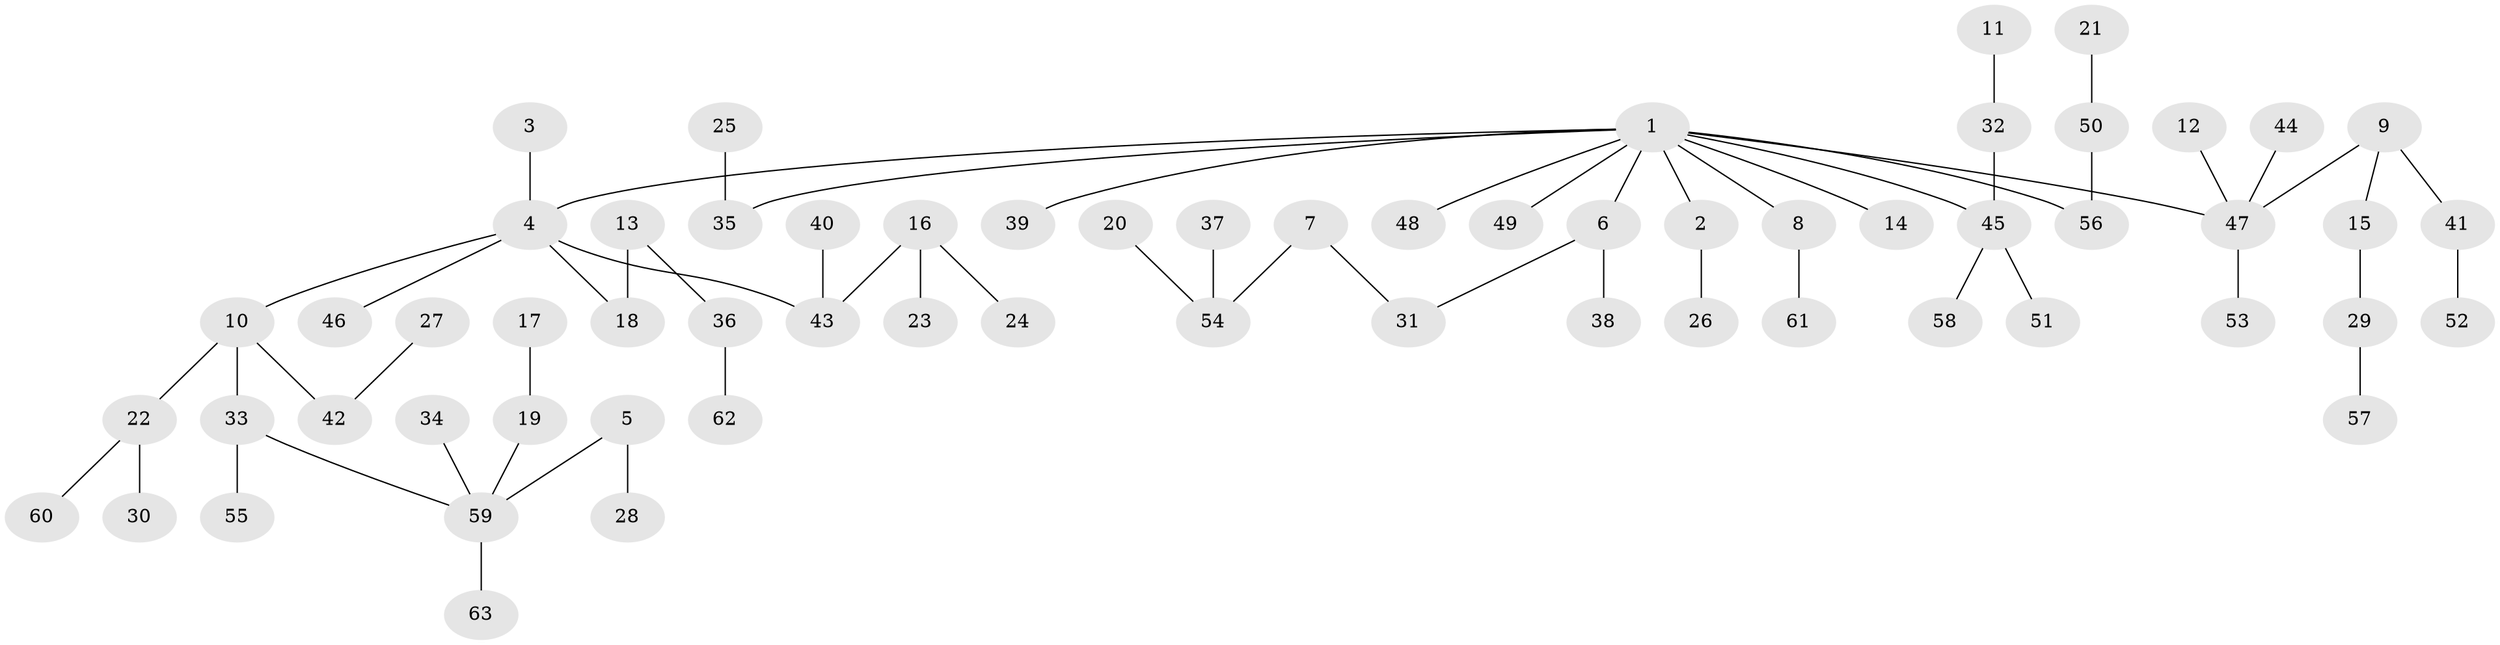 // original degree distribution, {6: 0.007936507936507936, 7: 0.015873015873015872, 4: 0.047619047619047616, 5: 0.023809523809523808, 3: 0.1349206349206349, 2: 0.3412698412698413, 1: 0.42857142857142855}
// Generated by graph-tools (version 1.1) at 2025/26/03/09/25 03:26:26]
// undirected, 63 vertices, 62 edges
graph export_dot {
graph [start="1"]
  node [color=gray90,style=filled];
  1;
  2;
  3;
  4;
  5;
  6;
  7;
  8;
  9;
  10;
  11;
  12;
  13;
  14;
  15;
  16;
  17;
  18;
  19;
  20;
  21;
  22;
  23;
  24;
  25;
  26;
  27;
  28;
  29;
  30;
  31;
  32;
  33;
  34;
  35;
  36;
  37;
  38;
  39;
  40;
  41;
  42;
  43;
  44;
  45;
  46;
  47;
  48;
  49;
  50;
  51;
  52;
  53;
  54;
  55;
  56;
  57;
  58;
  59;
  60;
  61;
  62;
  63;
  1 -- 2 [weight=1.0];
  1 -- 4 [weight=1.0];
  1 -- 6 [weight=1.0];
  1 -- 8 [weight=1.0];
  1 -- 14 [weight=1.0];
  1 -- 35 [weight=1.0];
  1 -- 39 [weight=1.0];
  1 -- 45 [weight=1.0];
  1 -- 47 [weight=1.0];
  1 -- 48 [weight=1.0];
  1 -- 49 [weight=1.0];
  1 -- 56 [weight=1.0];
  2 -- 26 [weight=1.0];
  3 -- 4 [weight=1.0];
  4 -- 10 [weight=1.0];
  4 -- 18 [weight=1.0];
  4 -- 43 [weight=1.0];
  4 -- 46 [weight=1.0];
  5 -- 28 [weight=1.0];
  5 -- 59 [weight=1.0];
  6 -- 31 [weight=1.0];
  6 -- 38 [weight=1.0];
  7 -- 31 [weight=1.0];
  7 -- 54 [weight=1.0];
  8 -- 61 [weight=1.0];
  9 -- 15 [weight=1.0];
  9 -- 41 [weight=1.0];
  9 -- 47 [weight=1.0];
  10 -- 22 [weight=1.0];
  10 -- 33 [weight=1.0];
  10 -- 42 [weight=1.0];
  11 -- 32 [weight=1.0];
  12 -- 47 [weight=1.0];
  13 -- 18 [weight=1.0];
  13 -- 36 [weight=1.0];
  15 -- 29 [weight=1.0];
  16 -- 23 [weight=1.0];
  16 -- 24 [weight=1.0];
  16 -- 43 [weight=1.0];
  17 -- 19 [weight=1.0];
  19 -- 59 [weight=1.0];
  20 -- 54 [weight=1.0];
  21 -- 50 [weight=1.0];
  22 -- 30 [weight=1.0];
  22 -- 60 [weight=1.0];
  25 -- 35 [weight=1.0];
  27 -- 42 [weight=1.0];
  29 -- 57 [weight=1.0];
  32 -- 45 [weight=1.0];
  33 -- 55 [weight=1.0];
  33 -- 59 [weight=1.0];
  34 -- 59 [weight=1.0];
  36 -- 62 [weight=1.0];
  37 -- 54 [weight=1.0];
  40 -- 43 [weight=1.0];
  41 -- 52 [weight=1.0];
  44 -- 47 [weight=1.0];
  45 -- 51 [weight=1.0];
  45 -- 58 [weight=1.0];
  47 -- 53 [weight=1.0];
  50 -- 56 [weight=1.0];
  59 -- 63 [weight=1.0];
}
